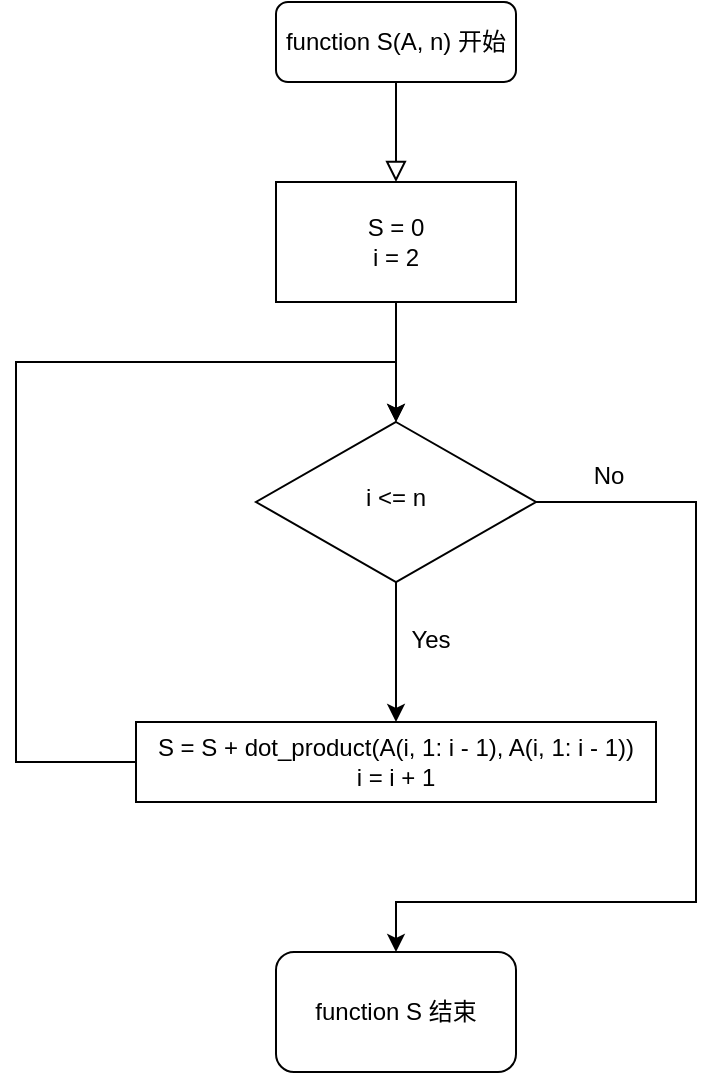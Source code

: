 <mxfile version="15.5.9" type="device"><diagram id="C5RBs43oDa-KdzZeNtuy" name="Page-1"><mxGraphModel dx="734" dy="668" grid="1" gridSize="10" guides="1" tooltips="1" connect="1" arrows="1" fold="1" page="1" pageScale="1" pageWidth="827" pageHeight="1169" math="0" shadow="0"><root><mxCell id="WIyWlLk6GJQsqaUBKTNV-0"/><mxCell id="WIyWlLk6GJQsqaUBKTNV-1" parent="WIyWlLk6GJQsqaUBKTNV-0"/><mxCell id="WIyWlLk6GJQsqaUBKTNV-2" value="" style="rounded=0;html=1;jettySize=auto;orthogonalLoop=1;fontSize=11;endArrow=block;endFill=0;endSize=8;strokeWidth=1;shadow=0;labelBackgroundColor=none;edgeStyle=orthogonalEdgeStyle;" parent="WIyWlLk6GJQsqaUBKTNV-1" source="WIyWlLk6GJQsqaUBKTNV-3" edge="1"><mxGeometry relative="1" as="geometry"><mxPoint x="220" y="170" as="targetPoint"/></mxGeometry></mxCell><mxCell id="WIyWlLk6GJQsqaUBKTNV-3" value="function S(A, n) 开始" style="rounded=1;whiteSpace=wrap;html=1;fontSize=12;glass=0;strokeWidth=1;shadow=0;" parent="WIyWlLk6GJQsqaUBKTNV-1" vertex="1"><mxGeometry x="160" y="80" width="120" height="40" as="geometry"/></mxCell><mxCell id="FDvQrYrK8QlF2wxkQufF-14" style="edgeStyle=orthogonalEdgeStyle;rounded=0;orthogonalLoop=1;jettySize=auto;html=1;" parent="WIyWlLk6GJQsqaUBKTNV-1" source="WIyWlLk6GJQsqaUBKTNV-10" target="FDvQrYrK8QlF2wxkQufF-7" edge="1"><mxGeometry relative="1" as="geometry"/></mxCell><mxCell id="FDvQrYrK8QlF2wxkQufF-21" style="edgeStyle=orthogonalEdgeStyle;rounded=0;orthogonalLoop=1;jettySize=auto;html=1;" parent="WIyWlLk6GJQsqaUBKTNV-1" source="WIyWlLk6GJQsqaUBKTNV-10" target="S1YXCgZhuGErQlcXGzpM-0" edge="1"><mxGeometry relative="1" as="geometry"><mxPoint x="210" y="530" as="targetPoint"/><Array as="points"><mxPoint x="370" y="330"/><mxPoint x="370" y="530"/><mxPoint x="220" y="530"/></Array></mxGeometry></mxCell><mxCell id="WIyWlLk6GJQsqaUBKTNV-10" value="i &amp;lt;= n" style="rhombus;whiteSpace=wrap;html=1;shadow=0;fontFamily=Helvetica;fontSize=12;align=center;strokeWidth=1;spacing=6;spacingTop=-4;" parent="WIyWlLk6GJQsqaUBKTNV-1" vertex="1"><mxGeometry x="150" y="290" width="140" height="80" as="geometry"/></mxCell><mxCell id="FDvQrYrK8QlF2wxkQufF-6" value="" style="edgeStyle=orthogonalEdgeStyle;rounded=0;orthogonalLoop=1;jettySize=auto;html=1;" parent="WIyWlLk6GJQsqaUBKTNV-1" source="FDvQrYrK8QlF2wxkQufF-5" target="WIyWlLk6GJQsqaUBKTNV-10" edge="1"><mxGeometry relative="1" as="geometry"/></mxCell><mxCell id="FDvQrYrK8QlF2wxkQufF-5" value="S = 0&lt;br&gt;i = 2" style="rounded=0;whiteSpace=wrap;html=1;" parent="WIyWlLk6GJQsqaUBKTNV-1" vertex="1"><mxGeometry x="160" y="170" width="120" height="60" as="geometry"/></mxCell><mxCell id="FDvQrYrK8QlF2wxkQufF-12" style="edgeStyle=orthogonalEdgeStyle;rounded=0;orthogonalLoop=1;jettySize=auto;html=1;" parent="WIyWlLk6GJQsqaUBKTNV-1" source="FDvQrYrK8QlF2wxkQufF-7" target="WIyWlLk6GJQsqaUBKTNV-10" edge="1"><mxGeometry relative="1" as="geometry"><mxPoint x="30" y="260" as="targetPoint"/><Array as="points"><mxPoint x="30" y="460"/><mxPoint x="30" y="260"/><mxPoint x="220" y="260"/></Array></mxGeometry></mxCell><mxCell id="FDvQrYrK8QlF2wxkQufF-7" value="S = S + dot_product(A(i, 1: i - 1), A(i, 1: i - 1))&lt;br&gt;i = i + 1" style="rounded=0;whiteSpace=wrap;html=1;" parent="WIyWlLk6GJQsqaUBKTNV-1" vertex="1"><mxGeometry x="90" y="440" width="260" height="40" as="geometry"/></mxCell><mxCell id="FDvQrYrK8QlF2wxkQufF-16" value="Yes" style="text;html=1;resizable=0;autosize=1;align=center;verticalAlign=middle;points=[];fillColor=none;strokeColor=none;rounded=0;" parent="WIyWlLk6GJQsqaUBKTNV-1" vertex="1"><mxGeometry x="222" y="389" width="30" height="20" as="geometry"/></mxCell><mxCell id="FDvQrYrK8QlF2wxkQufF-22" value="No" style="text;html=1;resizable=0;autosize=1;align=center;verticalAlign=middle;points=[];fillColor=none;strokeColor=none;rounded=0;" parent="WIyWlLk6GJQsqaUBKTNV-1" vertex="1"><mxGeometry x="311" y="307" width="30" height="20" as="geometry"/></mxCell><mxCell id="S1YXCgZhuGErQlcXGzpM-0" value="function S 结束" style="rounded=1;whiteSpace=wrap;html=1;" parent="WIyWlLk6GJQsqaUBKTNV-1" vertex="1"><mxGeometry x="160" y="555" width="120" height="60" as="geometry"/></mxCell></root></mxGraphModel></diagram></mxfile>